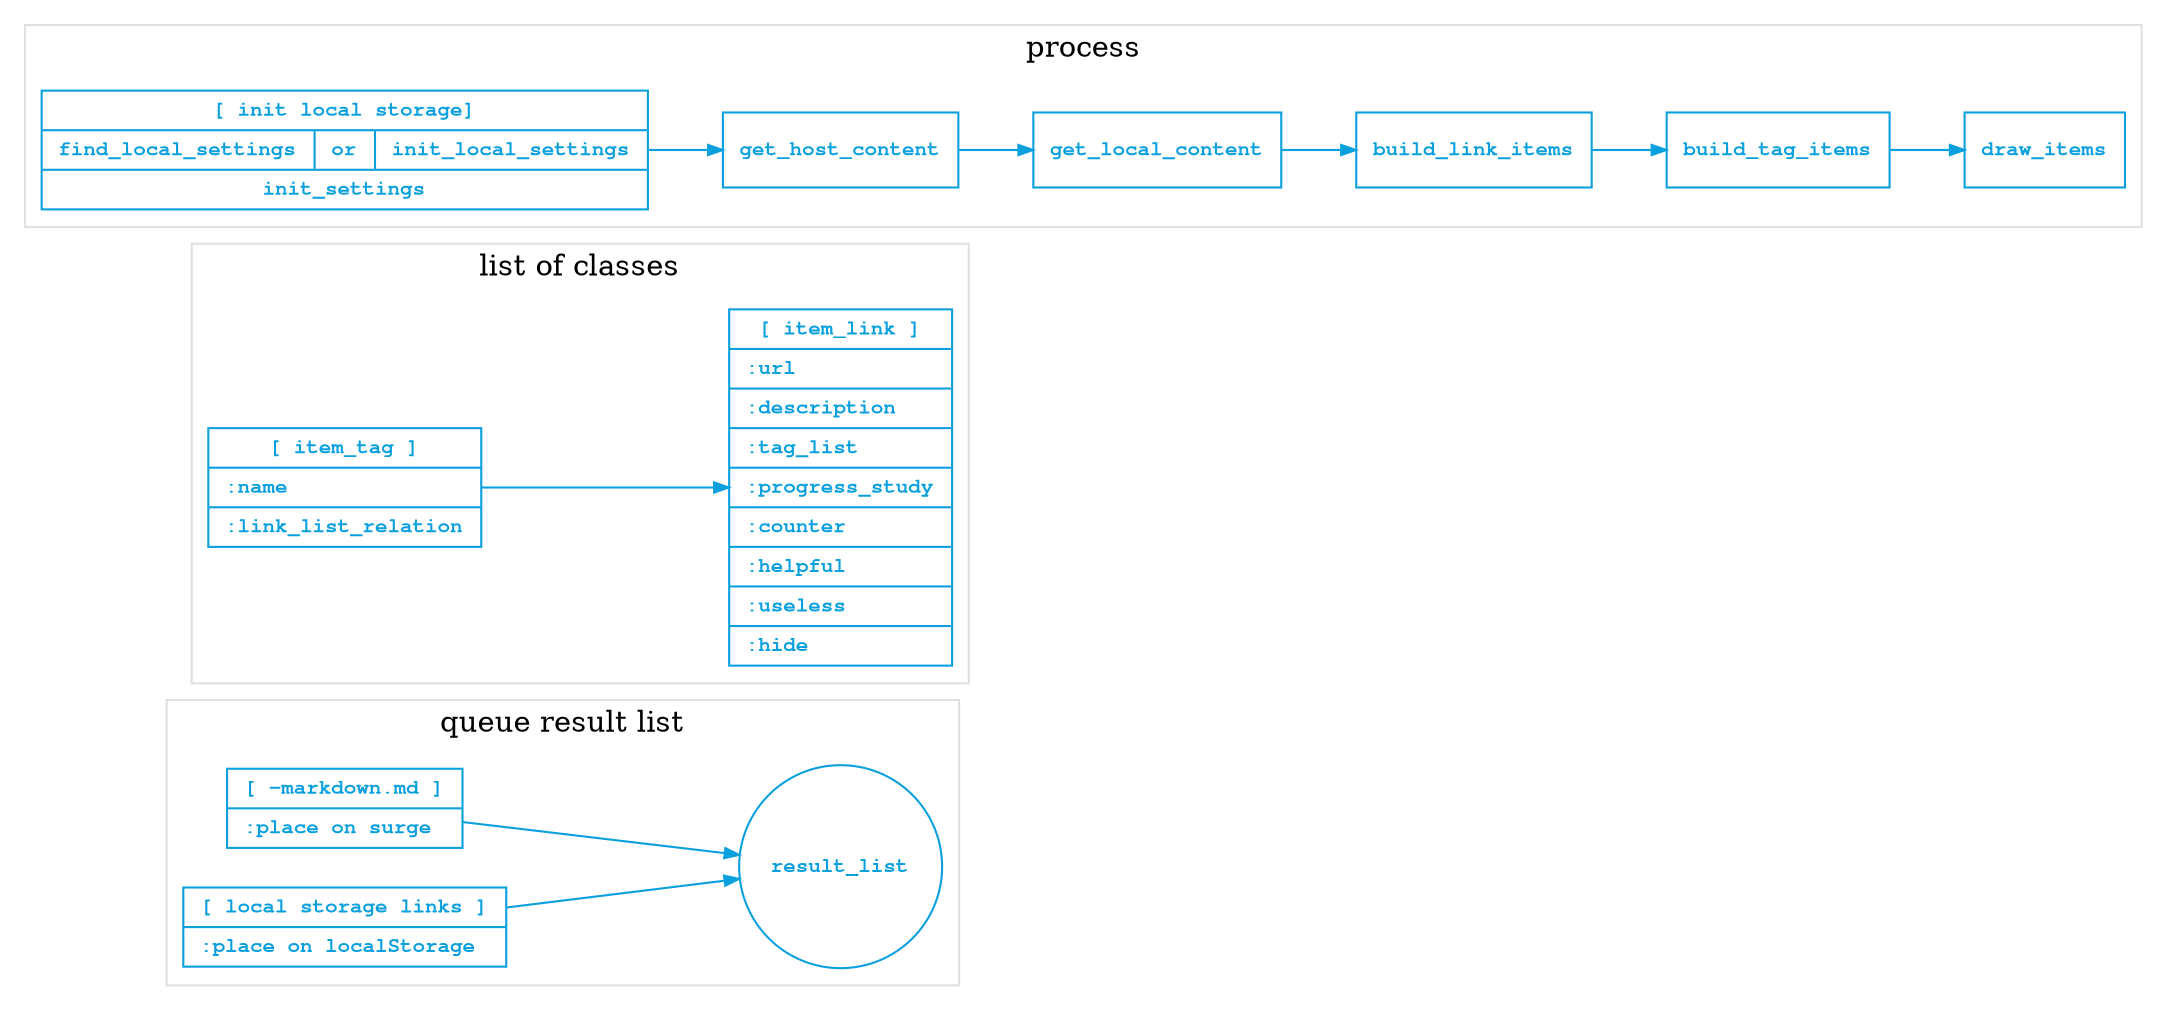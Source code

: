 digraph G {
    node[shape=record resolution=100 fontsize=10 color="#0AA0DD" fontname="Free Mono Bold" fontcolor="#0AA0DD" ]
    bgcolor = "#ffffff"
    edge[ color="#0AA0DD" arrowsize=.7 fontsize=6 shape=insulator fontcolor="#0AA0DD" fontname="Free Mono Bold" ]
    dpi=150
    splines=true
    compound=true
    rankdir=LR
    subgraph cluster_main {
        label="queue result list"
        color="#e0e0e0"

        links_original [
            label="[ -markdown.md ] | :place on surge\l" ]
        links_local [
            label="[ local storage links ] | :place on localStorage\l" ]
        result_list [
            shape=circle ]
        links_original -> result_list
        links_local -> result_list
    }
    subgraph cluster_objects {
        label="list of classes"
        color="#e0e0e0"

        item_link [
            label="[ item_link ] | :url\l | :description\l | :tag_list\l | :progress_study\l | :counter\l | :helpful\l | :useless\l | :hide\l" ]
        item_tag [
            label="[ item_tag ] | :name\l | :link_list_relation\l" ]
        item_tag -> item_link
    }
    subgraph cluster_process {
        label="process"
        color="#e0e0e0"

        init_local_storage [
            label="[ init local storage] | { find_local_settings | or | init_local_settings } | init_settings" ]
        init_local_storage -> get_host_content -> get_local_content
        get_local_content -> build_link_items -> build_tag_items -> draw_items
    }
}
